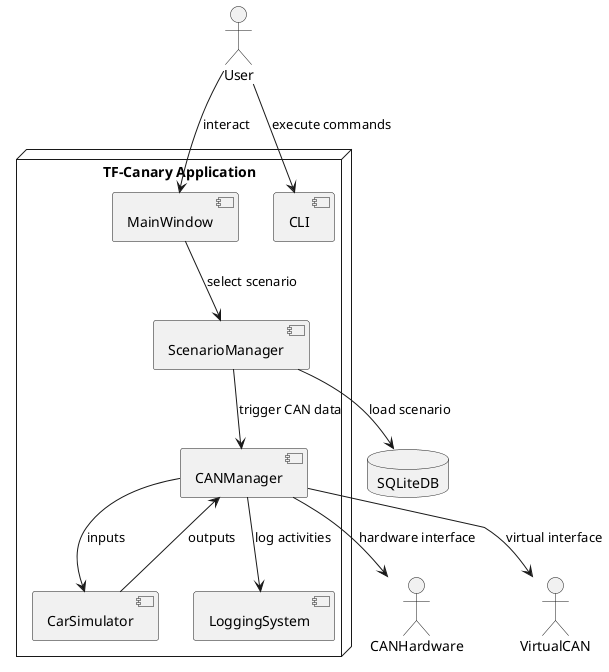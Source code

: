 @startuml C01-20_ContextDiagram
actor User
node "TF-Canary Application" {
  component MainWindow
  component CANManager
  component ScenarioManager
  component CarSimulator
  component CLI
  component LoggingSystem
}
database "SQLiteDB"
actor CANHardware
actor VirtualCAN

User --> MainWindow : interact
User --> CLI : execute commands
MainWindow --> ScenarioManager : select scenario
ScenarioManager --> SQLiteDB : load scenario
ScenarioManager --> CANManager : trigger CAN data
CANManager --> CarSimulator : inputs
CarSimulator --> CANManager : outputs
CANManager --> CANHardware : hardware interface
CANManager --> VirtualCAN : virtual interface
CANManager --> LoggingSystem : log activities
